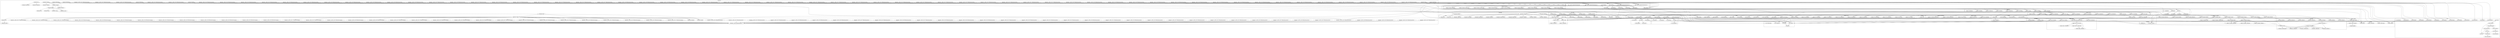 digraph {
graph [overlap=false]
subgraph cluster_DynaLoader {
	label="DynaLoader";
	"DynaLoader::dl_load_file";
	"DynaLoader::BEGIN@17";
	"DynaLoader::dl_undef_symbols";
	"DynaLoader::BEGIN@21";
	"DynaLoader::dl_find_symbol";
	"DynaLoader::CORE:ftfile";
	"DynaLoader::CORE:ftdir";
	"DynaLoader::CORE:ftsize";
	"DynaLoader::CORE:subst";
	"DynaLoader::dl_load_flags";
	"DynaLoader::dl_install_xsub";
	"DynaLoader::bootstrap";
}
subgraph cluster_main {
	label="main";
	"main::BEGIN@2";
	"main::BEGIN@5";
	"main::__ANON__[examples/benchmark4.pl:10]";
	"main::BEGIN@6";
	"main::BEGIN@3";
	"main::CORE:pack";
	"main::BEGIN@4";
	"main::RUNTIME";
	"main::__ANON__[examples/benchmark4.pl:12]";
	"main::BEGIN@1";
	"main::__ANON__[examples/benchmark4.pl:11]";
	"main::__ANON__[examples/benchmark4.pl:9]";
}
subgraph cluster_Carp {
	label="Carp";
	"Carp::caller_info";
	"Carp::get_subname";
	"Carp::ret_summary";
	"Carp::BEGIN@441";
	"Carp::BEGIN@17";
	"Carp::get_status";
	"Carp::BEGIN@448";
	"Carp::shortmess";
	"Carp::trusts";
	"Carp::shortmess_heavy";
	"Carp::BEGIN@434";
	"Carp::BEGIN@8";
	"Carp::BEGIN@18";
	"Carp::_cgc";
	"Carp::croak";
	"Carp::BEGIN@4";
	"Carp::BEGIN@7";
	"Carp::BEGIN@433";
	"Carp::short_error_loc";
	"Carp::BEGIN@3";
	"Carp::BEGIN@105";
	"Carp::trusts_directly";
	"Carp::BEGIN@5";
	"Carp::BEGIN@67";
}
subgraph cluster_NetAddr_IP_InetBase {
	label="NetAddr::IP::InetBase";
	"NetAddr::IP::InetBase::BEGIN@71";
	"NetAddr::IP::InetBase::fillIPv4";
	"NetAddr::IP::InetBase::CORE:ghbyname";
	"NetAddr::IP::InetBase::CORE:match";
	"NetAddr::IP::InetBase::CORE:pack";
	"NetAddr::IP::InetBase::CORE:subst";
	"NetAddr::IP::InetBase::import";
	"NetAddr::IP::InetBase::BEGIN@124";
	"NetAddr::IP::InetBase::upper";
	"NetAddr::IP::InetBase::BEGIN@9";
	"NetAddr::IP::InetBase::BEGIN@4";
	"NetAddr::IP::InetBase::ipv6_aton";
	"NetAddr::IP::InetBase::inet_aton";
	"NetAddr::IP::InetBase::BEGIN@125";
	"NetAddr::IP::InetBase::BEGIN@8";
	"NetAddr::IP::InetBase::inet_any2n";
}
subgraph cluster_NetAddr_IP_FastNew {
	label="NetAddr::IP::FastNew";
	"NetAddr::IP::FastNew::new_ipv4_mask";
	"NetAddr::IP::FastNew::BEGIN@4";
	"NetAddr::IP::FastNew::BEGIN@3";
	"NetAddr::IP::FastNew::BEGIN@11";
	"NetAddr::IP::FastNew::BEGIN@8";
	"NetAddr::IP::FastNew::BEGIN@7";
	"NetAddr::IP::FastNew::new_ipv4";
	"NetAddr::IP::FastNew::new_ipv4_cidr";
	"NetAddr::IP::FastNew::BEGIN@5";
}
subgraph cluster_NetAddr_IP_UtilPolluted {
	label="NetAddr::IP::UtilPolluted";
	"NetAddr::IP::UtilPolluted::BEGIN@198";
	"NetAddr::IP::UtilPolluted::BEGIN@197";
}
subgraph cluster_warnings {
	label="warnings";
	"warnings::unimport";
	"warnings::import";
	"warnings::register_categories";
	"warnings::_mkMask";
	"warnings::CORE:regcomp";
	"warnings::CORE:match";
}
subgraph cluster_Exporter_Heavy {
	label="Exporter::Heavy";
	"Exporter::Heavy::BEGIN@4";
	"Exporter::Heavy::BEGIN@3";
	"Exporter::Heavy::heavy_export_to_level";
	"Exporter::Heavy::CORE:subst";
	"Exporter::Heavy::_rebuild_cache";
	"Exporter::Heavy::CORE:match";
	"Exporter::Heavy::BEGIN@183";
	"Exporter::Heavy::heavy_export";
}
subgraph cluster_strict {
	label="strict";
	"strict::CORE:regcomp";
	"strict::CORE:match";
	"strict::bits";
	"strict::import";
	"strict::unimport";
}
subgraph cluster_XSLoader {
	label="XSLoader";
	"XSLoader::load";
}
subgraph cluster_version {
	label="version";
	"version::(bool";
	"version::(cmp";
}
subgraph cluster_Exporter {
	label="Exporter";
	"Exporter::CORE:subst";
	"Exporter::export_to_level";
	"Exporter::export";
	"Exporter::CORE:match";
	"Exporter::as_heavy";
	"Exporter::import";
}
subgraph cluster_UNIVERSAL {
	label="UNIVERSAL";
	"UNIVERSAL::isa";
	"UNIVERSAL::VERSION";
}
subgraph cluster_NetAddr_IP_Lite {
	label="NetAddr::IP::Lite";
	"NetAddr::IP::Lite::new";
	"NetAddr::IP::Lite::BEGIN@6";
	"NetAddr::IP::Lite::BEGIN@33";
	"NetAddr::IP::Lite::BEGIN@5";
	"NetAddr::IP::Lite::_xnew";
	"NetAddr::IP::Lite::BEGIN@224";
	"NetAddr::IP::Lite::BEGIN@9";
	"NetAddr::IP::Lite::Ones";
	"NetAddr::IP::Lite::BEGIN@18";
	"NetAddr::IP::Lite::CORE:match";
	"NetAddr::IP::Lite::Zeros";
	"NetAddr::IP::Lite::BEGIN@170";
	"NetAddr::IP::Lite::import";
}
subgraph cluster_overload {
	label="overload";
	"overload::BEGIN@144";
	"overload::OVERLOAD";
	"overload::BEGIN@114";
	"overload::import";
	"overload::BEGIN@83";
}
subgraph cluster_warnings_register {
	label="warnings::register";
	"warnings::register::import";
}
subgraph cluster_base {
	label="base";
	"base::BEGIN@3";
	"base::import";
	"base::has_attr";
	"base::BEGIN@4";
	"base::has_fields";
}
subgraph cluster_Time_HiRes {
	label="Time::HiRes";
	"Time::HiRes::bootstrap";
	"Time::HiRes::BEGIN@3";
	"Time::HiRes::import";
	"Time::HiRes::BEGIN@4";
	"Time::HiRes::BEGIN@43";
}
subgraph cluster_NetAddr_IP_Util_IS {
	label="NetAddr::IP::Util_IS";
	"NetAddr::IP::Util_IS::BEGIN@8";
	"NetAddr::IP::Util_IS::pure";
	"NetAddr::IP::Util_IS::not_pure";
}
subgraph cluster_AutoLoader {
	label="AutoLoader";
	"AutoLoader::AUTOLOAD";
	"AutoLoader::BEGIN@194";
	"AutoLoader::CORE:regcomp";
	"AutoLoader::BEGIN@4";
	"AutoLoader::import";
	"AutoLoader::CORE:fteread";
	"AutoLoader::autoload_sub";
	"AutoLoader::BEGIN@37";
	"AutoLoader::BEGIN@3";
	"AutoLoader::BEGIN@146";
	"AutoLoader::CORE:match";
	"AutoLoader::find_filename";
	"AutoLoader::CORE:subst";
	"AutoLoader::BEGIN@13";
	"AutoLoader::CORE:substcont";
}
subgraph cluster_lib {
	label="lib";
	"lib::BEGIN@6";
	"lib::CORE:ftis";
	"lib::BEGIN@8";
	"lib::_get_dirs";
	"lib::CORE:match";
	"lib::import";
	"lib::CORE:ftdir";
}
subgraph cluster_overloading {
	label="overloading";
	"overloading::unimport";
	"overloading::BEGIN@2";
}
subgraph cluster_Socket6 {
	label="Socket6";
	"Socket6::bootstrap";
	"Socket6::gethostbyname2";
	"Socket6::BEGIN@39";
	"Socket6::BEGIN@213";
	"Socket6::BEGIN@38";
	"Socket6::BEGIN@215";
}
subgraph cluster_NetAddr_IP {
	label="NetAddr::IP";
	"NetAddr::IP::BEGIN@218";
	"NetAddr::IP::BEGIN@25";
	"NetAddr::IP::BEGIN@7";
	"NetAddr::IP::import";
	"NetAddr::IP::BEGIN@23";
	"NetAddr::IP::BEGIN@5";
	"NetAddr::IP::BEGIN@8";
	"NetAddr::IP::BEGIN@9";
	"NetAddr::IP::CORE:match";
}
subgraph cluster_NetAddr_IP_Util {
	label="NetAddr::IP::Util";
	"NetAddr::IP::Util::shiftleft";
	"NetAddr::IP::Util::BEGIN@10";
	"NetAddr::IP::Util::CORE:match";
	"NetAddr::IP::Util::BEGIN@9";
	"NetAddr::IP::Util::bootstrap";
	"NetAddr::IP::Util::ipv4to6";
	"NetAddr::IP::Util::BEGIN@11";
	"NetAddr::IP::Util::BEGIN@8";
	"NetAddr::IP::Util::mask4to6";
	"NetAddr::IP::Util::import";
	"NetAddr::IP::Util::notcontiguous";
	"NetAddr::IP::Util::BEGIN@4";
}
subgraph cluster_Config {
	label="Config";
	"Config::BEGIN@9";
	"Config::BEGIN@10";
	"Config::BEGIN@11";
	"Config::BEGIN@47";
	"Config::FETCH";
	"Config::TIEHASH";
	"Config::import";
}
subgraph cluster_Socket {
	label="Socket";
	"Socket::BEGIN@240";
	"Socket::inet_pton";
	"Socket::BEGIN@11";
	"Socket::CORE:qr";
	"Socket::BEGIN@3";
	"Socket::BEGIN@10";
	"Socket::CORE:match";
	"Socket::BEGIN@4";
	"Socket::CORE:regcomp";
	"Socket::BEGIN@128";
}
subgraph cluster_Benchmark {
	label="Benchmark";
	"Benchmark::__ANON__[(eval 96)[Benchmark.pm:646]:1]";
	"Benchmark::__ANON__[(eval 122)[Benchmark.pm:646]:1]";
	"Benchmark::__ANON__[(eval 58)[Benchmark.pm:646]:1]";
	"Benchmark::__ANON__[(eval 37)[Benchmark.pm:646]:1]";
	"Benchmark::real";
	"Benchmark::__ANON__[(eval 23)[Benchmark.pm:646]:1]";
	"Benchmark::__ANON__[(eval 123)[Benchmark.pm:646]:1]";
	"Benchmark::BEGIN@433";
	"Benchmark::__ANON__[(eval 67)[Benchmark.pm:646]:1]";
	"Benchmark::__ANON__[(eval 31)[Benchmark.pm:646]:1]";
	"Benchmark::__ANON__[(eval 16)[Benchmark.pm:646]:1]";
	"Benchmark::clearallcache";
	"Benchmark::__ANON__[(eval 44)[Benchmark.pm:646]:1]";
	"Benchmark::import";
	"Benchmark::CORE:prtf";
	"Benchmark::__ANON__[(eval 129)[Benchmark.pm:646]:1]";
	"Benchmark::__ANON__[(eval 79)[Benchmark.pm:646]:1]";
	"Benchmark::__ANON__[(eval 10)[Benchmark.pm:646]:1]";
	"Benchmark::__ANON__[(eval 29)[Benchmark.pm:646]:1]";
	"Benchmark::__ANON__[(eval 82)[Benchmark.pm:646]:1]";
	"Benchmark::__ANON__[(eval 118)[Benchmark.pm:646]:1]";
	"Benchmark::__ANON__[(eval 49)[Benchmark.pm:646]:1]";
	"Benchmark::BEGIN@432";
	"Benchmark::__ANON__[(eval 11)[Benchmark.pm:646]:1]";
	"Benchmark::__ANON__[(eval 86)[Benchmark.pm:646]:1]";
	"Benchmark::__ANON__[(eval 110)[Benchmark.pm:646]:1]";
	"Benchmark::__ANON__[(eval 85)[Benchmark.pm:646]:1]";
	"Benchmark::__ANON__[(eval 8)[Benchmark.pm:646]:1]";
	"Benchmark::__ANON__[(eval 24)[Benchmark.pm:646]:1]";
	"Benchmark::__ANON__[(eval 66)[Benchmark.pm:646]:1]";
	"Benchmark::__ANON__[(eval 57)[Benchmark.pm:646]:1]";
	"Benchmark::__ANON__[(eval 52)[Benchmark.pm:646]:1]";
	"Benchmark::__ANON__[(eval 13)[Benchmark.pm:646]:1]";
	"Benchmark::__ANON__[(eval 130)[Benchmark.pm:646]:1]";
	"Benchmark::__ANON__[(eval 87)[Benchmark.pm:646]:1]";
	"Benchmark::__ANON__[(eval 98)[Benchmark.pm:646]:1]";
	"Benchmark::__ANON__[(eval 71)[Benchmark.pm:646]:1]";
	"Benchmark::__ANON__[(eval 103)[Benchmark.pm:646]:1]";
	"Benchmark::__ANON__[(eval 125)[Benchmark.pm:646]:1]";
	"Benchmark::__ANON__[(eval 34)[Benchmark.pm:646]:1]";
	"Benchmark::__ANON__[(eval 45)[Benchmark.pm:646]:1]";
	"Benchmark::__ANON__[(eval 116)[Benchmark.pm:646]:1]";
	"Benchmark::__ANON__[(eval 126)[Benchmark.pm:646]:1]";
	"Benchmark::__ANON__[(eval 113)[Benchmark.pm:646]:1]";
	"Benchmark::__ANON__[(eval 81)[Benchmark.pm:646]:1]";
	"Benchmark::__ANON__[(eval 53)[Benchmark.pm:646]:1]";
	"Benchmark::__ANON__[(eval 88)[Benchmark.pm:646]:1]";
	"Benchmark::__ANON__[(eval 74)[Benchmark.pm:646]:1]";
	"Benchmark::__ANON__[(eval 100)[Benchmark.pm:646]:1]";
	"Benchmark::__ANON__[(eval 102)[Benchmark.pm:646]:1]";
	"Benchmark::runloop";
	"Benchmark::__ANON__[Benchmark.pm:687]";
	"Benchmark::__ANON__[(eval 17)[Benchmark.pm:646]:1]";
	"Benchmark::__ANON__[(eval 36)[Benchmark.pm:646]:1]";
	"Benchmark::timethis";
	"Benchmark::__ANON__[(eval 124)[Benchmark.pm:646]:1]";
	"Benchmark::__ANON__[(eval 54)[Benchmark.pm:646]:1]";
	"Benchmark::__ANON__[(eval 38)[Benchmark.pm:646]:1]";
	"Benchmark::__ANON__[(eval 76)[Benchmark.pm:646]:1]";
	"Benchmark::timedebug";
	"Benchmark::__ANON__[(eval 83)[Benchmark.pm:646]:1]";
	"Benchmark::__ANON__[(eval 30)[Benchmark.pm:646]:1]";
	"Benchmark::__ANON__[(eval 64)[Benchmark.pm:646]:1]";
	"Benchmark::BEGIN@426";
	"Benchmark::cpu_a";
	"Benchmark::__ANON__[(eval 73)[Benchmark.pm:646]:1]";
	"Benchmark::__ANON__[(eval 112)[Benchmark.pm:646]:1]";
	"Benchmark::__ANON__[(eval 26)[Benchmark.pm:646]:1]";
	"Benchmark::__ANON__[(eval 114)[Benchmark.pm:646]:1]";
	"Benchmark::__ANON__[(eval 77)[Benchmark.pm:646]:1]";
	"Benchmark::mytime";
	"Benchmark::new";
	"Benchmark::timethese";
	"Benchmark::__ANON__[(eval 61)[Benchmark.pm:646]:1]";
	"Benchmark::__ANON__[(eval 40)[Benchmark.pm:646]:1]";
	"Benchmark::n_to_for";
	"Benchmark::__ANON__[(eval 107)[Benchmark.pm:646]:1]";
	"Benchmark::__ANON__[(eval 109)[Benchmark.pm:646]:1]";
	"Benchmark::__ANON__[(eval 94)[Benchmark.pm:646]:1]";
	"Benchmark::__ANON__[(eval 121)[Benchmark.pm:646]:1]";
	"Benchmark::__ANON__[(eval 108)[Benchmark.pm:646]:1]";
	"Benchmark::timediff";
	"Benchmark::__ANON__[(eval 135)[Benchmark.pm:646]:1]";
	"Benchmark::__ANON__[(eval 22)[Benchmark.pm:646]:1]";
	"Benchmark::__ANON__[(eval 111)[Benchmark.pm:646]:1]";
	"Benchmark::__ANON__[(eval 128)[Benchmark.pm:646]:1]";
	"Benchmark::__ANON__[(eval 9)[Benchmark.pm:646]:1]";
	"Benchmark::__ANON__[(eval 127)[Benchmark.pm:646]:1]";
	"Benchmark::__ANON__[(eval 69)[Benchmark.pm:646]:1]";
	"Benchmark::__ANON__[(eval 84)[Benchmark.pm:646]:1]";
	"Benchmark::__ANON__[(eval 78)[Benchmark.pm:646]:1]";
	"Benchmark::__ANON__[(eval 47)[Benchmark.pm:646]:1]";
	"Benchmark::__ANON__[(eval 18)[Benchmark.pm:646]:1]";
	"Benchmark::BEGIN@3";
	"Benchmark::__ANON__[(eval 62)[Benchmark.pm:646]:1]";
	"Benchmark::__ANON__[(eval 68)[Benchmark.pm:646]:1]";
	"Benchmark::__ANON__[(eval 105)[Benchmark.pm:646]:1]";
	"Benchmark::__ANON__[(eval 101)[Benchmark.pm:646]:1]";
	"Benchmark::__ANON__[(eval 7)[Benchmark.pm:646]:1]";
	"Benchmark::__ANON__[(eval 95)[Benchmark.pm:646]:1]";
	"Benchmark::__ANON__[(eval 55)[Benchmark.pm:646]:1]";
	"Benchmark::__ANON__[(eval 65)[Benchmark.pm:646]:1]";
	"Benchmark::__ANON__[(eval 99)[Benchmark.pm:646]:1]";
	"Benchmark::__ANON__[(eval 136)[Benchmark.pm:646]:1]";
	"Benchmark::__ANON__[(eval 59)[Benchmark.pm:646]:1]";
	"Benchmark::__ANON__[(eval 21)[Benchmark.pm:646]:1]";
	"Benchmark::__ANON__[(eval 63)[Benchmark.pm:646]:1]";
	"Benchmark::__ANON__[(eval 15)[Benchmark.pm:646]:1]";
	"Benchmark::__ANON__[(eval 93)[Benchmark.pm:646]:1]";
	"Benchmark::__ANON__[(eval 119)[Benchmark.pm:646]:1]";
	"Benchmark::__ANON__[(eval 117)[Benchmark.pm:646]:1]";
	"Benchmark::__ANON__[(eval 60)[Benchmark.pm:646]:1]";
	"Benchmark::__ANON__[(eval 132)[Benchmark.pm:646]:1]";
	"Benchmark::__ANON__[(eval 12)[Benchmark.pm:646]:1]";
	"Benchmark::__ANON__[(eval 134)[Benchmark.pm:646]:1]";
	"Benchmark::CORE:sort";
	"Benchmark::__ANON__[(eval 91)[Benchmark.pm:646]:1]";
	"Benchmark::__ANON__[(eval 120)[Benchmark.pm:646]:1]";
	"Benchmark::__ANON__[(eval 92)[Benchmark.pm:646]:1]";
	"Benchmark::cmpthese";
	"Benchmark::__ANON__[(eval 131)[Benchmark.pm:646]:1]";
	"Benchmark::__ANON__[(eval 80)[Benchmark.pm:646]:1]";
	"Benchmark::__ANON__[(eval 39)[Benchmark.pm:646]:1]";
	"Benchmark::__ANON__[(eval 51)[Benchmark.pm:646]:1]";
	"Benchmark::__ANON__[(eval 14)[Benchmark.pm:646]:1]";
	"Benchmark::__ANON__[(eval 27)[Benchmark.pm:646]:1]";
	"Benchmark::__ANON__[(eval 50)[Benchmark.pm:646]:1]";
	"Benchmark::__ANON__[(eval 104)[Benchmark.pm:646]:1]";
	"Benchmark::__ANON__[(eval 48)[Benchmark.pm:646]:1]";
	"Benchmark::__ANON__[(eval 46)[Benchmark.pm:646]:1]";
	"Benchmark::__ANON__[(eval 106)[Benchmark.pm:646]:1]";
	"Benchmark::__ANON__[(eval 72)[Benchmark.pm:646]:1]";
	"Benchmark::__ANON__[(eval 90)[Benchmark.pm:646]:1]";
	"Benchmark::__ANON__[(eval 42)[Benchmark.pm:646]:1]";
	"Benchmark::countit";
	"Benchmark::__ANON__[(eval 33)[Benchmark.pm:646]:1]";
	"Benchmark::__ANON__[(eval 41)[Benchmark.pm:646]:1]";
	"Benchmark::BEGIN@453";
	"Benchmark::__ANON__[(eval 28)[Benchmark.pm:646]:1]";
	"Benchmark::__ANON__[(eval 25)[Benchmark.pm:646]:1]";
	"Benchmark::__ANON__[(eval 89)[Benchmark.pm:646]:1]";
	"Benchmark::disablecache";
	"Benchmark::__ANON__[(eval 32)[Benchmark.pm:646]:1]";
	"Benchmark::__ANON__[(eval 97)[Benchmark.pm:646]:1]";
	"Benchmark::__ANON__[(eval 20)[Benchmark.pm:646]:1]";
	"Benchmark::__ANON__[(eval 35)[Benchmark.pm:646]:1]";
	"Benchmark::__ANON__[(eval 75)[Benchmark.pm:646]:1]";
	"Benchmark::init";
	"Benchmark::__ANON__[(eval 56)[Benchmark.pm:646]:1]";
	"Benchmark::__ANON__[(eval 70)[Benchmark.pm:646]:1]";
	"Benchmark::timeit";
	"Benchmark::__ANON__[(eval 133)[Benchmark.pm:646]:1]";
	"Benchmark::__ANON__[(eval 43)[Benchmark.pm:646]:1]";
	"Benchmark::__ANON__[(eval 115)[Benchmark.pm:646]:1]";
	"Benchmark::__ANON__[(eval 19)[Benchmark.pm:646]:1]";
}
subgraph cluster_vars {
	label="vars";
	"vars::BEGIN@7";
	"vars::BEGIN@8";
	"vars::import";
	"vars::CORE:match";
	"vars::BEGIN@3";
}
"NetAddr::IP::Lite::_xnew" -> "NetAddr::IP::Lite::CORE:match";
"NetAddr::IP::BEGIN@8" -> "NetAddr::IP::Lite::CORE:match";
"Benchmark::timethese" -> "Benchmark::timethis";
"NetAddr::IP::InetBase::inet_aton" -> "NetAddr::IP::InetBase::fillIPv4";
"NetAddr::IP::InetBase::ipv6_aton" -> "NetAddr::IP::InetBase::CORE:match";
"NetAddr::IP::Lite::BEGIN@9" -> "NetAddr::IP::InetBase::CORE:match";
"NetAddr::IP::InetBase::fillIPv4" -> "NetAddr::IP::InetBase::CORE:match";
"NetAddr::IP::InetBase::inet_any2n" -> "NetAddr::IP::InetBase::CORE:match";
"Benchmark::__ANON__[(eval 33)[Benchmark.pm:646]:1]" -> "Benchmark::__ANON__[Benchmark.pm:687]";
"Benchmark::__ANON__[(eval 41)[Benchmark.pm:646]:1]" -> "Benchmark::__ANON__[Benchmark.pm:687]";
"Benchmark::__ANON__[(eval 83)[Benchmark.pm:646]:1]" -> "Benchmark::__ANON__[Benchmark.pm:687]";
"Benchmark::__ANON__[(eval 25)[Benchmark.pm:646]:1]" -> "Benchmark::__ANON__[Benchmark.pm:687]";
"Benchmark::__ANON__[(eval 89)[Benchmark.pm:646]:1]" -> "Benchmark::__ANON__[Benchmark.pm:687]";
"Benchmark::__ANON__[(eval 97)[Benchmark.pm:646]:1]" -> "Benchmark::__ANON__[Benchmark.pm:687]";
"Benchmark::__ANON__[(eval 35)[Benchmark.pm:646]:1]" -> "Benchmark::__ANON__[Benchmark.pm:687]";
"Benchmark::__ANON__[(eval 73)[Benchmark.pm:646]:1]" -> "Benchmark::__ANON__[Benchmark.pm:687]";
"Benchmark::__ANON__[(eval 75)[Benchmark.pm:646]:1]" -> "Benchmark::__ANON__[Benchmark.pm:687]";
"Benchmark::__ANON__[(eval 43)[Benchmark.pm:646]:1]" -> "Benchmark::__ANON__[Benchmark.pm:687]";
"Benchmark::__ANON__[(eval 133)[Benchmark.pm:646]:1]" -> "Benchmark::__ANON__[Benchmark.pm:687]";
"Benchmark::__ANON__[(eval 115)[Benchmark.pm:646]:1]" -> "Benchmark::__ANON__[Benchmark.pm:687]";
"Benchmark::__ANON__[(eval 19)[Benchmark.pm:646]:1]" -> "Benchmark::__ANON__[Benchmark.pm:687]";
"Benchmark::__ANON__[(eval 103)[Benchmark.pm:646]:1]" -> "Benchmark::__ANON__[Benchmark.pm:687]";
"Benchmark::__ANON__[(eval 59)[Benchmark.pm:646]:1]" -> "Benchmark::__ANON__[Benchmark.pm:687]";
"Benchmark::__ANON__[(eval 21)[Benchmark.pm:646]:1]" -> "Benchmark::__ANON__[Benchmark.pm:687]";
"Benchmark::__ANON__[(eval 125)[Benchmark.pm:646]:1]" -> "Benchmark::__ANON__[Benchmark.pm:687]";
"Benchmark::__ANON__[(eval 15)[Benchmark.pm:646]:1]" -> "Benchmark::__ANON__[Benchmark.pm:687]";
"Benchmark::__ANON__[(eval 63)[Benchmark.pm:646]:1]" -> "Benchmark::__ANON__[Benchmark.pm:687]";
"Benchmark::__ANON__[(eval 45)[Benchmark.pm:646]:1]" -> "Benchmark::__ANON__[Benchmark.pm:687]";
"Benchmark::__ANON__[(eval 93)[Benchmark.pm:646]:1]" -> "Benchmark::__ANON__[Benchmark.pm:687]";
"Benchmark::__ANON__[(eval 119)[Benchmark.pm:646]:1]" -> "Benchmark::__ANON__[Benchmark.pm:687]";
"Benchmark::__ANON__[(eval 117)[Benchmark.pm:646]:1]" -> "Benchmark::__ANON__[Benchmark.pm:687]";
"Benchmark::__ANON__[(eval 113)[Benchmark.pm:646]:1]" -> "Benchmark::__ANON__[Benchmark.pm:687]";
"Benchmark::__ANON__[(eval 81)[Benchmark.pm:646]:1]" -> "Benchmark::__ANON__[Benchmark.pm:687]";
"Benchmark::__ANON__[(eval 53)[Benchmark.pm:646]:1]" -> "Benchmark::__ANON__[Benchmark.pm:687]";
"Benchmark::__ANON__[(eval 91)[Benchmark.pm:646]:1]" -> "Benchmark::__ANON__[Benchmark.pm:687]";
"Benchmark::__ANON__[(eval 131)[Benchmark.pm:646]:1]" -> "Benchmark::__ANON__[Benchmark.pm:687]";
"Benchmark::__ANON__[(eval 39)[Benchmark.pm:646]:1]" -> "Benchmark::__ANON__[Benchmark.pm:687]";
"Benchmark::__ANON__[(eval 51)[Benchmark.pm:646]:1]" -> "Benchmark::__ANON__[Benchmark.pm:687]";
"Benchmark::__ANON__[(eval 27)[Benchmark.pm:646]:1]" -> "Benchmark::__ANON__[Benchmark.pm:687]";
"Benchmark::__ANON__[(eval 17)[Benchmark.pm:646]:1]" -> "Benchmark::__ANON__[Benchmark.pm:687]";
"Benchmark::__ANON__[(eval 111)[Benchmark.pm:646]:1]" -> "Benchmark::__ANON__[Benchmark.pm:687]";
"Benchmark::__ANON__[(eval 9)[Benchmark.pm:646]:1]" -> "Benchmark::__ANON__[Benchmark.pm:687]";
"Benchmark::__ANON__[(eval 127)[Benchmark.pm:646]:1]" -> "Benchmark::__ANON__[Benchmark.pm:687]";
"Benchmark::__ANON__[(eval 85)[Benchmark.pm:646]:1]" -> "Benchmark::__ANON__[Benchmark.pm:687]";
"Benchmark::__ANON__[(eval 69)[Benchmark.pm:646]:1]" -> "Benchmark::__ANON__[Benchmark.pm:687]";
"Benchmark::__ANON__[(eval 47)[Benchmark.pm:646]:1]" -> "Benchmark::__ANON__[Benchmark.pm:687]";
"Benchmark::__ANON__[(eval 101)[Benchmark.pm:646]:1]" -> "Benchmark::__ANON__[Benchmark.pm:687]";
"Benchmark::__ANON__[(eval 105)[Benchmark.pm:646]:1]" -> "Benchmark::__ANON__[Benchmark.pm:687]";
"Benchmark::__ANON__[(eval 7)[Benchmark.pm:646]:1]" -> "Benchmark::__ANON__[Benchmark.pm:687]";
"Benchmark::__ANON__[(eval 57)[Benchmark.pm:646]:1]" -> "Benchmark::__ANON__[Benchmark.pm:687]";
"Benchmark::__ANON__[(eval 95)[Benchmark.pm:646]:1]" -> "Benchmark::__ANON__[Benchmark.pm:687]";
"Benchmark::__ANON__[(eval 13)[Benchmark.pm:646]:1]" -> "Benchmark::__ANON__[Benchmark.pm:687]";
"Benchmark::__ANON__[(eval 55)[Benchmark.pm:646]:1]" -> "Benchmark::__ANON__[Benchmark.pm:687]";
"Benchmark::__ANON__[(eval 87)[Benchmark.pm:646]:1]" -> "Benchmark::__ANON__[Benchmark.pm:687]";
"Benchmark::__ANON__[(eval 99)[Benchmark.pm:646]:1]" -> "Benchmark::__ANON__[Benchmark.pm:687]";
"Benchmark::__ANON__[(eval 65)[Benchmark.pm:646]:1]" -> "Benchmark::__ANON__[Benchmark.pm:687]";
"Benchmark::__ANON__[(eval 71)[Benchmark.pm:646]:1]" -> "Benchmark::__ANON__[Benchmark.pm:687]";
"Benchmark::__ANON__[(eval 77)[Benchmark.pm:646]:1]" -> "Benchmark::__ANON__[Benchmark.pm:687]";
"Benchmark::__ANON__[(eval 37)[Benchmark.pm:646]:1]" -> "Benchmark::__ANON__[Benchmark.pm:687]";
"Benchmark::__ANON__[(eval 123)[Benchmark.pm:646]:1]" -> "Benchmark::__ANON__[Benchmark.pm:687]";
"Benchmark::__ANON__[(eval 23)[Benchmark.pm:646]:1]" -> "Benchmark::__ANON__[Benchmark.pm:687]";
"Benchmark::__ANON__[(eval 61)[Benchmark.pm:646]:1]" -> "Benchmark::__ANON__[Benchmark.pm:687]";
"Benchmark::__ANON__[(eval 67)[Benchmark.pm:646]:1]" -> "Benchmark::__ANON__[Benchmark.pm:687]";
"Benchmark::__ANON__[(eval 31)[Benchmark.pm:646]:1]" -> "Benchmark::__ANON__[Benchmark.pm:687]";
"Benchmark::__ANON__[(eval 107)[Benchmark.pm:646]:1]" -> "Benchmark::__ANON__[Benchmark.pm:687]";
"Benchmark::__ANON__[(eval 109)[Benchmark.pm:646]:1]" -> "Benchmark::__ANON__[Benchmark.pm:687]";
"Benchmark::__ANON__[(eval 79)[Benchmark.pm:646]:1]" -> "Benchmark::__ANON__[Benchmark.pm:687]";
"Benchmark::__ANON__[(eval 129)[Benchmark.pm:646]:1]" -> "Benchmark::__ANON__[Benchmark.pm:687]";
"Benchmark::__ANON__[(eval 121)[Benchmark.pm:646]:1]" -> "Benchmark::__ANON__[Benchmark.pm:687]";
"Benchmark::__ANON__[(eval 29)[Benchmark.pm:646]:1]" -> "Benchmark::__ANON__[Benchmark.pm:687]";
"Benchmark::__ANON__[(eval 49)[Benchmark.pm:646]:1]" -> "Benchmark::__ANON__[Benchmark.pm:687]";
"Benchmark::__ANON__[(eval 135)[Benchmark.pm:646]:1]" -> "Benchmark::__ANON__[Benchmark.pm:687]";
"Benchmark::__ANON__[(eval 11)[Benchmark.pm:646]:1]" -> "Benchmark::__ANON__[Benchmark.pm:687]";
"Benchmark::timeit" -> "Benchmark::runloop";
"AutoLoader::autoload_sub" -> "Carp::croak";
"Exporter::export" -> "Exporter::as_heavy";
"Exporter::export_to_level" -> "Exporter::as_heavy";
"Benchmark::runloop" -> "Benchmark::__ANON__[(eval 103)[Benchmark.pm:646]:1]";
"Benchmark::runloop" -> "Benchmark::__ANON__[(eval 125)[Benchmark.pm:646]:1]";
"overload::BEGIN@83" -> "overloading::unimport";
"overload::BEGIN@114" -> "overloading::unimport";
"vars::import" -> "vars::CORE:match";
"main::BEGIN@3" -> "Benchmark::BEGIN@426";
"NetAddr::IP::FastNew::new_ipv4" -> "Socket::inet_pton";
"NetAddr::IP::FastNew::new_ipv4_mask" -> "Socket::inet_pton";
"NetAddr::IP::FastNew::new_ipv4_cidr" -> "Socket::inet_pton";
"warnings::register_categories" -> "warnings::_mkMask";
"main::BEGIN@4" -> "lib::import";
"NetAddr::IP::Lite::BEGIN@9" -> "Socket::CORE:regcomp";
"NetAddr::IP::InetBase::inet_any2n" -> "AutoLoader::AUTOLOAD";
"NetAddr::IP::BEGIN@8" -> "AutoLoader::AUTOLOAD";
"NetAddr::IP::Lite::BEGIN@9" -> "AutoLoader::AUTOLOAD";
"main::BEGIN@5" -> "NetAddr::IP::FastNew::BEGIN@4";
"NetAddr::IP::Lite::BEGIN@9" -> "XSLoader::load";
"Benchmark::BEGIN@432" -> "Carp::BEGIN@3";
"AutoLoader::find_filename" -> "AutoLoader::CORE:fteread";
"Benchmark::cmpthese" -> "Benchmark::CORE:prtf";
"Benchmark::runloop" -> "Benchmark::__ANON__[(eval 10)[Benchmark.pm:646]:1]";
"DynaLoader::bootstrap" -> "DynaLoader::CORE:ftfile";
"NetAddr::IP::Lite::BEGIN@224" -> "overload::BEGIN@114";
"main::BEGIN@3" -> "Benchmark::BEGIN@432";
"Config::BEGIN@11" -> "vars::BEGIN@7";
"NetAddr::IP::Lite::BEGIN@224" -> "overload::BEGIN@83";
"main::BEGIN@5" -> "NetAddr::IP::FastNew::BEGIN@7";
"NetAddr::IP::InetBase::BEGIN@9" -> "AutoLoader::BEGIN@3";
"Benchmark::__ANON__[(eval 18)[Benchmark.pm:646]:1]" -> "main::__ANON__[examples/benchmark4.pl:9]";
"Benchmark::__ANON__[(eval 8)[Benchmark.pm:646]:1]" -> "main::__ANON__[examples/benchmark4.pl:9]";
"Benchmark::__ANON__[(eval 12)[Benchmark.pm:646]:1]" -> "main::__ANON__[examples/benchmark4.pl:9]";
"Benchmark::__ANON__[(eval 16)[Benchmark.pm:646]:1]" -> "main::__ANON__[examples/benchmark4.pl:9]";
"Benchmark::__ANON__[(eval 28)[Benchmark.pm:646]:1]" -> "main::__ANON__[examples/benchmark4.pl:9]";
"Benchmark::__ANON__[(eval 26)[Benchmark.pm:646]:1]" -> "main::__ANON__[examples/benchmark4.pl:9]";
"Benchmark::__ANON__[(eval 22)[Benchmark.pm:646]:1]" -> "main::__ANON__[examples/benchmark4.pl:9]";
"Benchmark::__ANON__[(eval 30)[Benchmark.pm:646]:1]" -> "main::__ANON__[examples/benchmark4.pl:9]";
"Benchmark::__ANON__[(eval 24)[Benchmark.pm:646]:1]" -> "main::__ANON__[examples/benchmark4.pl:9]";
"Benchmark::__ANON__[(eval 32)[Benchmark.pm:646]:1]" -> "main::__ANON__[examples/benchmark4.pl:9]";
"Benchmark::__ANON__[(eval 20)[Benchmark.pm:646]:1]" -> "main::__ANON__[examples/benchmark4.pl:9]";
"Benchmark::__ANON__[(eval 34)[Benchmark.pm:646]:1]" -> "main::__ANON__[examples/benchmark4.pl:9]";
"Benchmark::__ANON__[(eval 14)[Benchmark.pm:646]:1]" -> "main::__ANON__[examples/benchmark4.pl:9]";
"Benchmark::__ANON__[(eval 10)[Benchmark.pm:646]:1]" -> "main::__ANON__[examples/benchmark4.pl:9]";
"Benchmark::timethis" -> "Benchmark::real";
"NetAddr::IP::Lite::_xnew" -> "NetAddr::IP::Util::shiftleft";
"Benchmark::init" -> "Benchmark::clearallcache";
"main::BEGIN@1" -> "strict::import";
"vars::BEGIN@8" -> "strict::import";
"NetAddr::IP::Lite::BEGIN@6" -> "strict::import";
"Time::HiRes::BEGIN@4" -> "strict::import";
"Socket::BEGIN@3" -> "strict::import";
"Config::BEGIN@9" -> "strict::import";
"lib::BEGIN@8" -> "strict::import";
"NetAddr::IP::FastNew::BEGIN@3" -> "strict::import";
"NetAddr::IP::BEGIN@5" -> "strict::import";
"base::BEGIN@3" -> "strict::import";
"NetAddr::IP::UtilPolluted::BEGIN@197" -> "strict::import";
"Benchmark::BEGIN@3" -> "strict::import";
"Exporter::Heavy::BEGIN@3" -> "strict::import";
"NetAddr::IP::InetBase::BEGIN@4" -> "strict::import";
"Socket6::BEGIN@38" -> "strict::import";
"AutoLoader::BEGIN@3" -> "strict::import";
"NetAddr::IP::Util::BEGIN@4" -> "strict::import";
"Carp::BEGIN@4" -> "strict::import";
"Socket6::BEGIN@215" -> "base::BEGIN@3";
"main::BEGIN@2" -> "warnings::CORE:regcomp";
"NetAddr::IP::InetBase::BEGIN@9" -> "AutoLoader::BEGIN@194";
"Carp::caller_info" -> "Carp::get_subname";
"NetAddr::IP::BEGIN@8" -> "NetAddr::IP::Lite::Zeros";
"NetAddr::IP::InetBase::BEGIN@9" -> "AutoLoader::BEGIN@37";
"DynaLoader::bootstrap" -> "DynaLoader::CORE:ftdir";
"Benchmark::__ANON__[(eval 42)[Benchmark.pm:646]:1]" -> "main::__ANON__[examples/benchmark4.pl:10]";
"Benchmark::__ANON__[(eval 60)[Benchmark.pm:646]:1]" -> "main::__ANON__[examples/benchmark4.pl:10]";
"Benchmark::__ANON__[(eval 68)[Benchmark.pm:646]:1]" -> "main::__ANON__[examples/benchmark4.pl:10]";
"Benchmark::__ANON__[(eval 62)[Benchmark.pm:646]:1]" -> "main::__ANON__[examples/benchmark4.pl:10]";
"Benchmark::__ANON__[(eval 58)[Benchmark.pm:646]:1]" -> "main::__ANON__[examples/benchmark4.pl:10]";
"Benchmark::__ANON__[(eval 46)[Benchmark.pm:646]:1]" -> "main::__ANON__[examples/benchmark4.pl:10]";
"Benchmark::__ANON__[(eval 38)[Benchmark.pm:646]:1]" -> "main::__ANON__[examples/benchmark4.pl:10]";
"Benchmark::__ANON__[(eval 54)[Benchmark.pm:646]:1]" -> "main::__ANON__[examples/benchmark4.pl:10]";
"Benchmark::__ANON__[(eval 40)[Benchmark.pm:646]:1]" -> "main::__ANON__[examples/benchmark4.pl:10]";
"Benchmark::__ANON__[(eval 56)[Benchmark.pm:646]:1]" -> "main::__ANON__[examples/benchmark4.pl:10]";
"Benchmark::__ANON__[(eval 50)[Benchmark.pm:646]:1]" -> "main::__ANON__[examples/benchmark4.pl:10]";
"Benchmark::__ANON__[(eval 48)[Benchmark.pm:646]:1]" -> "main::__ANON__[examples/benchmark4.pl:10]";
"Benchmark::__ANON__[(eval 36)[Benchmark.pm:646]:1]" -> "main::__ANON__[examples/benchmark4.pl:10]";
"Benchmark::__ANON__[(eval 44)[Benchmark.pm:646]:1]" -> "main::__ANON__[examples/benchmark4.pl:10]";
"Benchmark::__ANON__[(eval 66)[Benchmark.pm:646]:1]" -> "main::__ANON__[examples/benchmark4.pl:10]";
"Benchmark::__ANON__[(eval 64)[Benchmark.pm:646]:1]" -> "main::__ANON__[examples/benchmark4.pl:10]";
"Benchmark::__ANON__[(eval 52)[Benchmark.pm:646]:1]" -> "main::__ANON__[examples/benchmark4.pl:10]";
"main::RUNTIME" -> "main::BEGIN@2";
"main::RUNTIME" -> "main::BEGIN@3";
"NetAddr::IP::Lite::BEGIN@18" -> "NetAddr::IP::Util_IS::not_pure";
"main::RUNTIME" -> "main::BEGIN@5";
"NetAddr::IP::BEGIN@8" -> "NetAddr::IP::Lite::BEGIN@5";
"main::BEGIN@2" -> "warnings::CORE:match";
"Benchmark::BEGIN@432" -> "Carp::BEGIN@17";
"Benchmark::runloop" -> "Benchmark::__ANON__[(eval 131)[Benchmark.pm:646]:1]";
"NetAddr::IP::FastNew::BEGIN@5" -> "NetAddr::IP::BEGIN@23";
"NetAddr::IP::FastNew::BEGIN@5" -> "NetAddr::IP::BEGIN@7";
"NetAddr::IP::Lite::BEGIN@18" -> "Socket6::gethostbyname2";
"main::__ANON__[examples/benchmark4.pl:12]" -> "NetAddr::IP::FastNew::new_ipv4_cidr";
"DynaLoader::bootstrap" -> "DynaLoader::dl_load_file";
"Config::BEGIN@11" -> "vars::BEGIN@8";
"NetAddr::IP::InetBase::ipv6_aton" -> "NetAddr::IP::InetBase::CORE:subst";
"Benchmark::runloop" -> "Benchmark::__ANON__[(eval 119)[Benchmark.pm:646]:1]";
"Benchmark::BEGIN@432" -> "Carp::BEGIN@5";
"Benchmark::runloop" -> "Benchmark::__ANON__[(eval 117)[Benchmark.pm:646]:1]";
"Benchmark::BEGIN@453" -> "Time::HiRes::BEGIN@43";
"lib::import" -> "lib::_get_dirs";
"Benchmark::init" -> "Benchmark::disablecache";
"DynaLoader::BEGIN@21" -> "Config::BEGIN@9";
"Exporter::Heavy::heavy_export" -> "Exporter::Heavy::CORE:match";
"main::BEGIN@1" -> "strict::CORE:regcomp";
"Socket6::BEGIN@215" -> "base::import";
"NetAddr::IP::FastNew::BEGIN@5" -> "NetAddr::IP::BEGIN@218";
"AutoLoader::find_filename" -> "AutoLoader::CORE:subst";
"AutoLoader::autoload_sub" -> "AutoLoader::CORE:subst";
"AutoLoader::import" -> "AutoLoader::CORE:subst";
"main::BEGIN@3" -> "Benchmark::init";
"main::RUNTIME" -> "main::BEGIN@1";
"Benchmark::runloop" -> "Benchmark::__ANON__[(eval 115)[Benchmark.pm:646]:1]";
"Benchmark::BEGIN@432" -> "Carp::BEGIN@448";
"Exporter::Heavy::heavy_export" -> "Exporter::Heavy::_rebuild_cache";
"Benchmark::BEGIN@432" -> "Carp::BEGIN@18";
"NetAddr::IP::BEGIN@8" -> "NetAddr::IP::InetBase::inet_any2n";
"NetAddr::IP::InetBase::import" -> "NetAddr::IP::InetBase::upper";
"Exporter::as_heavy" -> "Exporter::Heavy::BEGIN@4";
"NetAddr::IP::Lite::BEGIN@9" -> "NetAddr::IP::InetBase::BEGIN@4";
"main::RUNTIME" -> "main::BEGIN@4";
"Carp::shortmess_heavy" -> "Carp::short_error_loc";
"Exporter::as_heavy" -> "Exporter::Heavy::BEGIN@183";
"NetAddr::IP::BEGIN@218" -> "overload::import";
"NetAddr::IP::Lite::BEGIN@224" -> "overload::import";
"NetAddr::IP::Lite::BEGIN@9" -> "Socket::BEGIN@4";
"lib::import" -> "lib::CORE:ftdir";
"Benchmark::BEGIN@432" -> "Carp::BEGIN@441";
"Carp::shortmess_heavy" -> "Carp::ret_summary";
"Benchmark::timeit" -> "Benchmark::timediff";
"Benchmark::runloop" -> "Benchmark::timediff";
"Benchmark::runloop" -> "Benchmark::__ANON__[(eval 121)[Benchmark.pm:646]:1]";
"NetAddr::IP::Lite::BEGIN@9" -> "NetAddr::IP::InetBase::BEGIN@71";
"lib::BEGIN@6" -> "Config::import";
"DynaLoader::BEGIN@21" -> "Config::import";
"NetAddr::IP::InetBase::ipv6_aton" -> "NetAddr::IP::InetBase::CORE:pack";
"Carp::short_error_loc" -> "Carp::trusts";
"Benchmark::runloop" -> "Benchmark::new";
"NetAddr::IP::InetBase::BEGIN@9" -> "AutoLoader::BEGIN@146";
"NetAddr::IP::Util::BEGIN@10" -> "NetAddr::IP::Util_IS::BEGIN@8";
"Benchmark::timethis" -> "Benchmark::n_to_for";
"Benchmark::timethese" -> "Benchmark::n_to_for";
"Carp::get_status" -> "Carp::trusts_directly";
"Benchmark::runloop" -> "Benchmark::__ANON__[(eval 107)[Benchmark.pm:646]:1]";
"Benchmark::BEGIN@432" -> "Carp::BEGIN@67";
"DynaLoader::BEGIN@21" -> "Config::BEGIN@47";
"Benchmark::BEGIN@453" -> "DynaLoader::BEGIN@21";
"main::__ANON__[examples/benchmark4.pl:10]" -> "NetAddr::IP::FastNew::new_ipv4";
"Benchmark::runloop" -> "Benchmark::__ANON__[(eval 109)[Benchmark.pm:646]:1]";
"AutoLoader::AUTOLOAD" -> "AutoLoader::autoload_sub";
"DynaLoader::bootstrap" -> "DynaLoader::dl_load_flags";
"Benchmark::BEGIN@453" -> "DynaLoader::bootstrap";
"NetAddr::IP::Lite::BEGIN@9" -> "DynaLoader::bootstrap";
"NetAddr::IP::Lite::BEGIN@18" -> "DynaLoader::bootstrap";
"main::BEGIN@4" -> "lib::BEGIN@8";
"DynaLoader::BEGIN@21" -> "Config::BEGIN@11";
"NetAddr::IP::BEGIN@8" -> "NetAddr::IP::Lite::BEGIN@6";
"NetAddr::IP::Lite::BEGIN@18" -> "NetAddr::IP::Util_IS::pure";
"NetAddr::IP::InetBase::BEGIN@9" -> "AutoLoader::BEGIN@13";
"base::import" -> "base::has_fields";
"Socket6::BEGIN@215" -> "base::BEGIN@4";
"DynaLoader::bootstrap" -> "DynaLoader::CORE:subst";
"NetAddr::IP::Lite::BEGIN@9" -> "Socket::BEGIN@128";
"NetAddr::IP::BEGIN@8" -> "NetAddr::IP::Lite::BEGIN@224";
"NetAddr::IP::FastNew::BEGIN@8" -> "NetAddr::IP::Util::import";
"NetAddr::IP::Lite::BEGIN@18" -> "NetAddr::IP::Util::import";
"NetAddr::IP::BEGIN@9" -> "NetAddr::IP::Util::import";
"Carp::BEGIN@5" -> "warnings::import";
"main::BEGIN@2" -> "warnings::import";
"Config::BEGIN@10" -> "warnings::import";
"NetAddr::IP::FastNew::BEGIN@4" -> "warnings::import";
"overloading::BEGIN@2" -> "warnings::import";
"Exporter::as_heavy" -> "Exporter::CORE:subst";
"Exporter::import" -> "Exporter::CORE:subst";
"vars::BEGIN@7" -> "warnings::register::import";
"overload::BEGIN@144" -> "warnings::register::import";
"Socket::BEGIN@11" -> "warnings::register::import";
"Benchmark::BEGIN@432" -> "Exporter::import";
"NetAddr::IP::UtilPolluted::BEGIN@198" -> "Exporter::import";
"NetAddr::IP::Lite::BEGIN@5" -> "Exporter::import";
"Socket6::BEGIN@213" -> "Exporter::import";
"Socket::BEGIN@10" -> "Exporter::import";
"NetAddr::IP::Lite::BEGIN@9" -> "Exporter::import";
"NetAddr::IP::Lite::BEGIN@18" -> "Exporter::import";
"NetAddr::IP::FastNew::BEGIN@7" -> "Exporter::import";
"Benchmark::BEGIN@433" -> "Exporter::import";
"NetAddr::IP::BEGIN@7" -> "Exporter::import";
"DynaLoader::BEGIN@21" -> "version::(bool";
"Benchmark::BEGIN@432" -> "Carp::BEGIN@105";
"NetAddr::IP::Util::BEGIN@11" -> "NetAddr::IP::InetBase::import";
"NetAddr::IP::Lite::BEGIN@9" -> "NetAddr::IP::InetBase::import";
"Benchmark::runloop" -> "Benchmark::__ANON__[(eval 100)[Benchmark.pm:646]:1]";
"NetAddr::IP::FastNew::BEGIN@5" -> "NetAddr::IP::BEGIN@25";
"NetAddr::IP::Lite::BEGIN@18" -> "NetAddr::IP::Util::BEGIN@10";
"Benchmark::BEGIN@432" -> "Carp::BEGIN@8";
"AutoLoader::find_filename" -> "AutoLoader::CORE:substcont";
"AutoLoader::import" -> "AutoLoader::CORE:substcont";
"main::BEGIN@5" -> "NetAddr::IP::FastNew::BEGIN@5";
"Carp::croak" -> "Carp::shortmess";
"NetAddr::IP::Lite::BEGIN@9" -> "Socket::CORE:match";
"NetAddr::IP::Lite::BEGIN@9" -> "NetAddr::IP::InetBase::BEGIN@8";
"main::BEGIN@1" -> "strict::CORE:match";
"overload::BEGIN@83" -> "overloading::BEGIN@2";
"Benchmark::runloop" -> "Benchmark::__ANON__[(eval 113)[Benchmark.pm:646]:1]";
"NetAddr::IP::Lite::BEGIN@9" -> "Socket::CORE:qr";
"NetAddr::IP::BEGIN@8" -> "NetAddr::IP::Lite::new";
"main::__ANON__[examples/benchmark4.pl:9]" -> "NetAddr::IP::Lite::new";
"base::import" -> "base::has_attr";
"DynaLoader::bootstrap" -> "Socket6::bootstrap";
"NetAddr::IP::Lite::BEGIN@9" -> "Socket::BEGIN@3";
"Benchmark::timethis" -> "Benchmark::cpu_a";
"Time::HiRes::import" -> "Exporter::Heavy::heavy_export_to_level";
"NetAddr::IP::InetBase::import" -> "Exporter::Heavy::heavy_export_to_level";
"Benchmark::import" -> "Exporter::Heavy::heavy_export_to_level";
"NetAddr::IP::Util::import" -> "Exporter::Heavy::heavy_export_to_level";
"NetAddr::IP::Lite::import" -> "Exporter::Heavy::heavy_export_to_level";
"NetAddr::IP::import" -> "Exporter::Heavy::heavy_export_to_level";
"NetAddr::IP::Lite::BEGIN@18" -> "NetAddr::IP::Util::BEGIN@11";
"DynaLoader::bootstrap" -> "NetAddr::IP::Util::bootstrap";
"NetAddr::IP::FastNew::BEGIN@5" -> "NetAddr::IP::BEGIN@9";
"NetAddr::IP::Lite::_xnew" -> "NetAddr::IP::Lite::Ones";
"NetAddr::IP::BEGIN@8" -> "NetAddr::IP::Lite::Ones";
"NetAddr::IP::Lite::BEGIN@9" -> "Socket::BEGIN@10";
"Exporter::Heavy::heavy_export_to_level" -> "Exporter::export";
"NetAddr::IP::Lite::BEGIN@18" -> "NetAddr::IP::Util::BEGIN@4";
"Benchmark::runloop" -> "Benchmark::timedebug";
"Benchmark::timeit" -> "Benchmark::timedebug";
"NetAddr::IP::Lite::BEGIN@9" -> "NetAddr::IP::InetBase::BEGIN@125";
"DynaLoader::BEGIN@21" -> "Config::TIEHASH";
"AutoLoader::find_filename" -> "AutoLoader::CORE:regcomp";
"AutoLoader::import" -> "AutoLoader::CORE:regcomp";
"Exporter::Heavy::heavy_export_to_level" -> "Exporter::Heavy::heavy_export";
"Benchmark::BEGIN@453" -> "Time::HiRes::import";
"main::BEGIN@3" -> "Benchmark::import";
"NetAddr::IP::Lite::BEGIN@224" -> "overload::BEGIN@144";
"Benchmark::runloop" -> "Benchmark::__ANON__[(eval 129)[Benchmark.pm:646]:1]";
"Benchmark::__ANON__[(eval 92)[Benchmark.pm:646]:1]" -> "main::__ANON__[examples/benchmark4.pl:12]";
"Benchmark::__ANON__[(eval 88)[Benchmark.pm:646]:1]" -> "main::__ANON__[examples/benchmark4.pl:12]";
"Benchmark::__ANON__[(eval 78)[Benchmark.pm:646]:1]" -> "main::__ANON__[examples/benchmark4.pl:12]";
"Benchmark::__ANON__[(eval 72)[Benchmark.pm:646]:1]" -> "main::__ANON__[examples/benchmark4.pl:12]";
"Benchmark::__ANON__[(eval 84)[Benchmark.pm:646]:1]" -> "main::__ANON__[examples/benchmark4.pl:12]";
"Benchmark::__ANON__[(eval 90)[Benchmark.pm:646]:1]" -> "main::__ANON__[examples/benchmark4.pl:12]";
"Benchmark::__ANON__[(eval 76)[Benchmark.pm:646]:1]" -> "main::__ANON__[examples/benchmark4.pl:12]";
"Benchmark::__ANON__[(eval 96)[Benchmark.pm:646]:1]" -> "main::__ANON__[examples/benchmark4.pl:12]";
"Benchmark::__ANON__[(eval 98)[Benchmark.pm:646]:1]" -> "main::__ANON__[examples/benchmark4.pl:12]";
"Benchmark::__ANON__[(eval 86)[Benchmark.pm:646]:1]" -> "main::__ANON__[examples/benchmark4.pl:12]";
"Benchmark::__ANON__[(eval 82)[Benchmark.pm:646]:1]" -> "main::__ANON__[examples/benchmark4.pl:12]";
"Benchmark::__ANON__[(eval 102)[Benchmark.pm:646]:1]" -> "main::__ANON__[examples/benchmark4.pl:12]";
"Benchmark::__ANON__[(eval 70)[Benchmark.pm:646]:1]" -> "main::__ANON__[examples/benchmark4.pl:12]";
"Benchmark::__ANON__[(eval 100)[Benchmark.pm:646]:1]" -> "main::__ANON__[examples/benchmark4.pl:12]";
"Benchmark::__ANON__[(eval 94)[Benchmark.pm:646]:1]" -> "main::__ANON__[examples/benchmark4.pl:12]";
"Benchmark::__ANON__[(eval 80)[Benchmark.pm:646]:1]" -> "main::__ANON__[examples/benchmark4.pl:12]";
"Benchmark::__ANON__[(eval 74)[Benchmark.pm:646]:1]" -> "main::__ANON__[examples/benchmark4.pl:12]";
"NetAddr::IP::Lite::BEGIN@18" -> "main::CORE:pack";
"NetAddr::IP::Lite::BEGIN@9" -> "main::CORE:pack";
"NetAddr::IP::BEGIN@8" -> "main::CORE:pack";
"Benchmark::BEGIN@432" -> "Carp::BEGIN@4";
"main::BEGIN@3" -> "Benchmark::BEGIN@433";
"Benchmark::runloop" -> "Benchmark::__ANON__[(eval 123)[Benchmark.pm:646]:1]";
"Benchmark::runloop" -> "Benchmark::__ANON__[(eval 31)[Benchmark.pm:646]:1]";
"Benchmark::runloop" -> "Benchmark::__ANON__[(eval 67)[Benchmark.pm:646]:1]";
"NetAddr::IP::Lite::BEGIN@18" -> "NetAddr::IP::Util::CORE:match";
"NetAddr::IP::InetBase::BEGIN@71" -> "warnings::unimport";
"Carp::BEGIN@441" -> "warnings::unimport";
"Carp::BEGIN@434" -> "warnings::unimport";
"Exporter::Heavy::BEGIN@183" -> "warnings::unimport";
"NetAddr::IP::Util_IS::BEGIN@8" -> "vars::import";
"NetAddr::IP::BEGIN@25" -> "vars::import";
"Config::BEGIN@11" -> "vars::import";
"NetAddr::IP::InetBase::BEGIN@8" -> "vars::import";
"NetAddr::IP::Util::BEGIN@8" -> "vars::import";
"NetAddr::IP::InetBase::BEGIN@125" -> "vars::import";
"NetAddr::IP::Lite::BEGIN@33" -> "vars::import";
"base::BEGIN@4" -> "vars::import";
"Socket6::BEGIN@39" -> "vars::import";
"NetAddr::IP::Util::BEGIN@9" -> "AutoLoader::import";
"NetAddr::IP::BEGIN@23" -> "AutoLoader::import";
"NetAddr::IP::InetBase::BEGIN@9" -> "AutoLoader::import";
"lib::import" -> "lib::CORE:ftis";
"Benchmark::BEGIN@453" -> "Time::HiRes::BEGIN@4";
"NetAddr::IP::BEGIN@8" -> "NetAddr::IP::Util::mask4to6";
"NetAddr::IP::InetBase::BEGIN@9" -> "AutoLoader::BEGIN@4";
"DynaLoader::BEGIN@21" -> "version::(cmp";
"Benchmark::BEGIN@432" -> "Carp::BEGIN@7";
"NetAddr::IP::Lite::_xnew" -> "NetAddr::IP::Util::notcontiguous";
"NetAddr::IP::BEGIN@8" -> "NetAddr::IP::Lite::BEGIN@170";
"AutoLoader::autoload_sub" -> "AutoLoader::CORE:match";
"AutoLoader::import" -> "AutoLoader::CORE:match";
"AutoLoader::find_filename" -> "AutoLoader::CORE:match";
"NetAddr::IP::Lite::BEGIN@9" -> "Socket::BEGIN@240";
"DynaLoader::bootstrap" -> "DynaLoader::dl_undef_symbols";
"NetAddr::IP::Lite::BEGIN@9" -> "Socket6::BEGIN@213";
"NetAddr::IP::Lite::BEGIN@18" -> "NetAddr::IP::UtilPolluted::BEGIN@198";
"NetAddr::IP::BEGIN@8" -> "NetAddr::IP::Lite::BEGIN@33";
"Benchmark::BEGIN@453" -> "Time::HiRes::BEGIN@3";
"NetAddr::IP::BEGIN@8" -> "UNIVERSAL::VERSION";
"NetAddr::IP::BEGIN@9" -> "UNIVERSAL::VERSION";
"NetAddr::IP::FastNew::BEGIN@7" -> "UNIVERSAL::VERSION";
"main::RUNTIME" -> "Benchmark::cmpthese";
"DynaLoader::bootstrap" -> "DynaLoader::dl_install_xsub";
"Carp::ret_summary" -> "Carp::caller_info";
"Carp::shortmess" -> "Carp::shortmess_heavy";
"NetAddr::IP::Lite::_xnew" -> "NetAddr::IP::Util::ipv4to6";
"main::RUNTIME" -> "main::BEGIN@6";
"NetAddr::IP::BEGIN@8" -> "NetAddr::IP::Lite::BEGIN@18";
"DynaLoader::bootstrap" -> "DynaLoader::dl_find_symbol";
"NetAddr::IP::FastNew::BEGIN@5" -> "NetAddr::IP::import";
"main::BEGIN@6" -> "NetAddr::IP::import";
"NetAddr::IP::FastNew::BEGIN@5" -> "NetAddr::IP::CORE:match";
"Benchmark::BEGIN@453" -> "DynaLoader::BEGIN@17";
"NetAddr::IP::BEGIN@8" -> "NetAddr::IP::InetBase::inet_aton";
"NetAddr::IP::Lite::_xnew" -> "NetAddr::IP::InetBase::inet_aton";
"NetAddr::IP::Lite::BEGIN@9" -> "Socket::BEGIN@11";
"Benchmark::timethese" -> "Benchmark::CORE:sort";
"Benchmark::cmpthese" -> "Benchmark::CORE:sort";
"NetAddr::IP::Lite::BEGIN@18" -> "NetAddr::IP::UtilPolluted::BEGIN@197";
"strict::import" -> "strict::bits";
"strict::unimport" -> "strict::bits";
"NetAddr::IP::FastNew::BEGIN@5" -> "NetAddr::IP::BEGIN@5";
"NetAddr::IP::Lite::BEGIN@9" -> "NetAddr::IP::InetBase::BEGIN@124";
"lib::import" -> "lib::CORE:match";
"Benchmark::countit" -> "Benchmark::timeit";
"NetAddr::IP::InetBase::inet_aton" -> "NetAddr::IP::InetBase::CORE:ghbyname";
"Benchmark::runloop" -> "Benchmark::__ANON__[(eval 133)[Benchmark.pm:646]:1]";
"base::import" -> "UNIVERSAL::isa";
"main::BEGIN@5" -> "NetAddr::IP::FastNew::BEGIN@11";
"Benchmark::BEGIN@432" -> "Carp::BEGIN@433";
"main::__ANON__[examples/benchmark4.pl:11]" -> "NetAddr::IP::FastNew::new_ipv4_mask";
"main::BEGIN@3" -> "Benchmark::BEGIN@453";
"Benchmark::runloop" -> "Benchmark::__ANON__[(eval 33)[Benchmark.pm:646]:1]";
"Exporter::as_heavy" -> "Exporter::Heavy::BEGIN@3";
"Benchmark::timethis" -> "Benchmark::countit";
"overload::import" -> "overload::OVERLOAD";
"Config::BEGIN@11" -> "vars::BEGIN@3";
"Carp::BEGIN@448" -> "strict::unimport";
"Time::HiRes::BEGIN@43" -> "strict::unimport";
"Config::BEGIN@47" -> "strict::unimport";
"Exporter::Heavy::BEGIN@4" -> "strict::unimport";
"Socket::BEGIN@240" -> "strict::unimport";
"Carp::BEGIN@67" -> "strict::unimport";
"Carp::BEGIN@8" -> "strict::unimport";
"Benchmark::BEGIN@426" -> "strict::unimport";
"AutoLoader::BEGIN@37" -> "strict::unimport";
"AutoLoader::BEGIN@146" -> "strict::unimport";
"NetAddr::IP::Lite::BEGIN@170" -> "strict::unimport";
"Carp::BEGIN@18" -> "strict::unimport";
"Carp::BEGIN@433" -> "strict::unimport";
"AutoLoader::BEGIN@194" -> "strict::unimport";
"Benchmark::runloop" -> "Benchmark::__ANON__[(eval 135)[Benchmark.pm:646]:1]";
"NetAddr::IP::Lite::BEGIN@9" -> "Socket6::BEGIN@39";
"Benchmark::cmpthese" -> "Benchmark::timethese";
"DynaLoader::bootstrap" -> "DynaLoader::CORE:ftsize";
"Benchmark::new" -> "Benchmark::mytime";
"Carp::shortmess" -> "Carp::_cgc";
"Carp::short_error_loc" -> "Carp::_cgc";
"Carp::caller_info" -> "Carp::_cgc";
"NetAddr::IP::Lite::BEGIN@9" -> "NetAddr::IP::InetBase::BEGIN@9";
"NetAddr::IP::Lite::BEGIN@18" -> "NetAddr::IP::Util::BEGIN@9";
"DynaLoader::bootstrap" -> "Time::HiRes::bootstrap";
"Exporter::import" -> "Exporter::CORE:match";
"warnings::register::import" -> "warnings::register_categories";
"main::__ANON__[examples/benchmark4.pl:9]" -> "NetAddr::IP::Lite::_xnew";
"NetAddr::IP::BEGIN@8" -> "NetAddr::IP::Lite::_xnew";
"NetAddr::IP::FastNew::BEGIN@5" -> "NetAddr::IP::BEGIN@8";
"Benchmark::runloop" -> "Benchmark::__ANON__[(eval 101)[Benchmark.pm:646]:1]";
"Benchmark::__ANON__[(eval 104)[Benchmark.pm:646]:1]" -> "main::__ANON__[examples/benchmark4.pl:11]";
"Benchmark::__ANON__[(eval 114)[Benchmark.pm:646]:1]" -> "main::__ANON__[examples/benchmark4.pl:11]";
"Benchmark::__ANON__[(eval 108)[Benchmark.pm:646]:1]" -> "main::__ANON__[examples/benchmark4.pl:11]";
"Benchmark::__ANON__[(eval 118)[Benchmark.pm:646]:1]" -> "main::__ANON__[examples/benchmark4.pl:11]";
"Benchmark::__ANON__[(eval 130)[Benchmark.pm:646]:1]" -> "main::__ANON__[examples/benchmark4.pl:11]";
"Benchmark::__ANON__[(eval 112)[Benchmark.pm:646]:1]" -> "main::__ANON__[examples/benchmark4.pl:11]";
"Benchmark::__ANON__[(eval 120)[Benchmark.pm:646]:1]" -> "main::__ANON__[examples/benchmark4.pl:11]";
"Benchmark::__ANON__[(eval 134)[Benchmark.pm:646]:1]" -> "main::__ANON__[examples/benchmark4.pl:11]";
"Benchmark::__ANON__[(eval 132)[Benchmark.pm:646]:1]" -> "main::__ANON__[examples/benchmark4.pl:11]";
"Benchmark::__ANON__[(eval 126)[Benchmark.pm:646]:1]" -> "main::__ANON__[examples/benchmark4.pl:11]";
"Benchmark::__ANON__[(eval 116)[Benchmark.pm:646]:1]" -> "main::__ANON__[examples/benchmark4.pl:11]";
"Benchmark::__ANON__[(eval 106)[Benchmark.pm:646]:1]" -> "main::__ANON__[examples/benchmark4.pl:11]";
"Benchmark::__ANON__[(eval 128)[Benchmark.pm:646]:1]" -> "main::__ANON__[examples/benchmark4.pl:11]";
"Benchmark::__ANON__[(eval 124)[Benchmark.pm:646]:1]" -> "main::__ANON__[examples/benchmark4.pl:11]";
"Benchmark::__ANON__[(eval 122)[Benchmark.pm:646]:1]" -> "main::__ANON__[examples/benchmark4.pl:11]";
"Benchmark::__ANON__[(eval 136)[Benchmark.pm:646]:1]" -> "main::__ANON__[examples/benchmark4.pl:11]";
"Benchmark::__ANON__[(eval 110)[Benchmark.pm:646]:1]" -> "main::__ANON__[examples/benchmark4.pl:11]";
"main::BEGIN@5" -> "NetAddr::IP::FastNew::BEGIN@3";
"main::BEGIN@4" -> "lib::BEGIN@6";
"NetAddr::IP::BEGIN@8" -> "NetAddr::IP::Lite::BEGIN@9";
"Exporter::Heavy::heavy_export" -> "Exporter::Heavy::CORE:subst";
"Exporter::Heavy::_rebuild_cache" -> "Exporter::Heavy::CORE:subst";
"NetAddr::IP::Lite::BEGIN@9" -> "Socket6::BEGIN@215";
"Benchmark::BEGIN@432" -> "Carp::BEGIN@434";
"Benchmark::BEGIN@453" -> "Config::FETCH";
"main::BEGIN@4" -> "Config::FETCH";
"Carp::trusts" -> "Carp::get_status";
"NetAddr::IP::Lite::BEGIN@18" -> "NetAddr::IP::Util::BEGIN@8";
"Benchmark::runloop" -> "Benchmark::__ANON__[(eval 111)[Benchmark.pm:646]:1]";
"DynaLoader::BEGIN@21" -> "Config::BEGIN@10";
"main::BEGIN@5" -> "NetAddr::IP::FastNew::BEGIN@8";
"NetAddr::IP::BEGIN@8" -> "NetAddr::IP::Lite::import";
"AutoLoader::autoload_sub" -> "AutoLoader::find_filename";
"NetAddr::IP::Lite::BEGIN@9" -> "Socket6::BEGIN@38";
"Benchmark::runloop" -> "Benchmark::__ANON__[(eval 127)[Benchmark.pm:646]:1]";
"main::BEGIN@3" -> "Benchmark::BEGIN@3";
"NetAddr::IP::InetBase::inet_any2n" -> "NetAddr::IP::InetBase::ipv6_aton";
"NetAddr::IP::import" -> "Exporter::export_to_level";
"NetAddr::IP::Lite::import" -> "Exporter::export_to_level";
"NetAddr::IP::Util::import" -> "Exporter::export_to_level";
"Benchmark::import" -> "Exporter::export_to_level";
"NetAddr::IP::InetBase::import" -> "Exporter::export_to_level";
"Time::HiRes::import" -> "Exporter::export_to_level";
}

